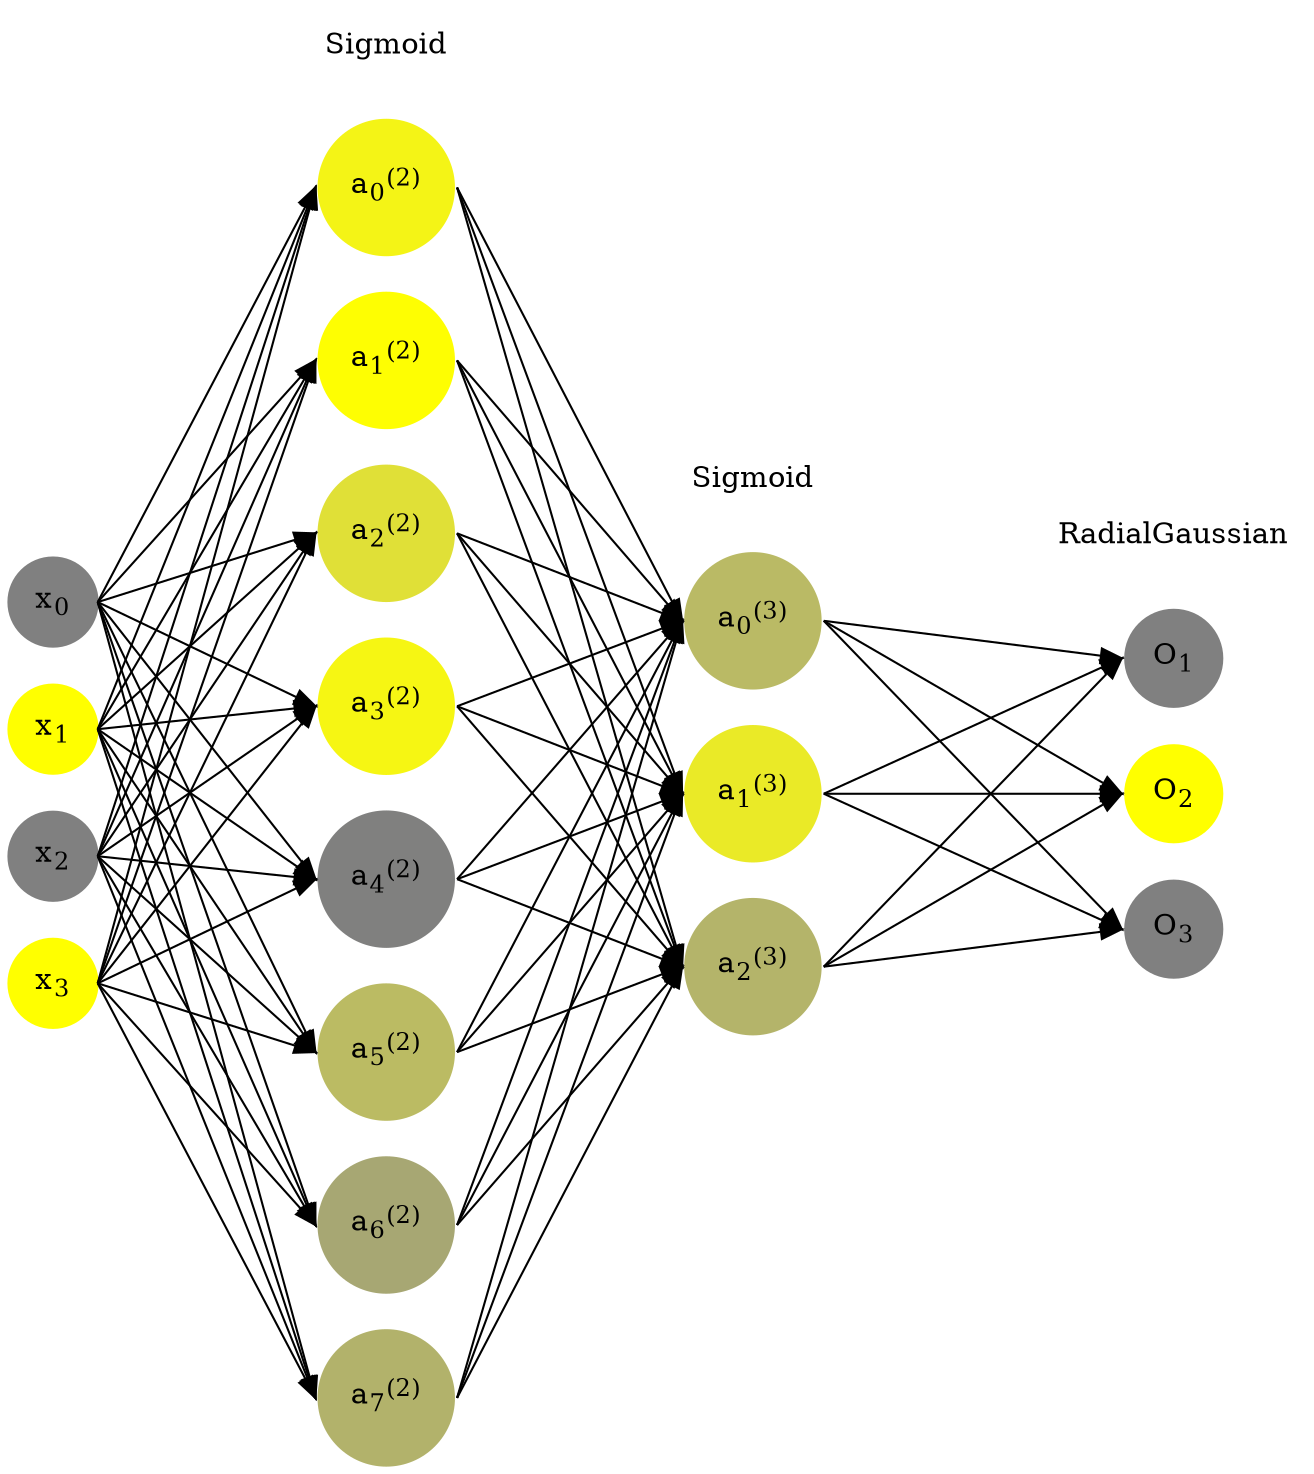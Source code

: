 digraph G {
	rankdir = LR;
	splines=false;
	edge[style=invis];
	ranksep= 1.4;
	{
	node [shape=circle, color="0.1667, 0.0, 0.5", style=filled, fillcolor="0.1667, 0.0, 0.5"];
	x0 [label=<x<sub>0</sub>>];
	}
	{
	node [shape=circle, color="0.1667, 1.0, 1.0", style=filled, fillcolor="0.1667, 1.0, 1.0"];
	x1 [label=<x<sub>1</sub>>];
	}
	{
	node [shape=circle, color="0.1667, 0.0, 0.5", style=filled, fillcolor="0.1667, 0.0, 0.5"];
	x2 [label=<x<sub>2</sub>>];
	}
	{
	node [shape=circle, color="0.1667, 1.0, 1.0", style=filled, fillcolor="0.1667, 1.0, 1.0"];
	x3 [label=<x<sub>3</sub>>];
	}
	{
	node [shape=circle, color="0.1667, 0.909104, 0.954552", style=filled, fillcolor="0.1667, 0.909104, 0.954552"];
	a02 [label=<a<sub>0</sub><sup>(2)</sup>>];
	}
	{
	node [shape=circle, color="0.1667, 0.989497, 0.994749", style=filled, fillcolor="0.1667, 0.989497, 0.994749"];
	a12 [label=<a<sub>1</sub><sup>(2)</sup>>];
	}
	{
	node [shape=circle, color="0.1667, 0.752461, 0.876231", style=filled, fillcolor="0.1667, 0.752461, 0.876231"];
	a22 [label=<a<sub>2</sub><sup>(2)</sup>>];
	}
	{
	node [shape=circle, color="0.1667, 0.922295, 0.961148", style=filled, fillcolor="0.1667, 0.922295, 0.961148"];
	a32 [label=<a<sub>3</sub><sup>(2)</sup>>];
	}
	{
	node [shape=circle, color="0.1667, 0.000670, 0.500335", style=filled, fillcolor="0.1667, 0.000670, 0.500335"];
	a42 [label=<a<sub>4</sub><sup>(2)</sup>>];
	}
	{
	node [shape=circle, color="0.1667, 0.468507, 0.734254", style=filled, fillcolor="0.1667, 0.468507, 0.734254"];
	a52 [label=<a<sub>5</sub><sup>(2)</sup>>];
	}
	{
	node [shape=circle, color="0.1667, 0.310044, 0.655022", style=filled, fillcolor="0.1667, 0.310044, 0.655022"];
	a62 [label=<a<sub>6</sub><sup>(2)</sup>>];
	}
	{
	node [shape=circle, color="0.1667, 0.395629, 0.697815", style=filled, fillcolor="0.1667, 0.395629, 0.697815"];
	a72 [label=<a<sub>7</sub><sup>(2)</sup>>];
	}
	{
	node [shape=circle, color="0.1667, 0.458880, 0.729440", style=filled, fillcolor="0.1667, 0.458880, 0.729440"];
	a03 [label=<a<sub>0</sub><sup>(3)</sup>>];
	}
	{
	node [shape=circle, color="0.1667, 0.832542, 0.916271", style=filled, fillcolor="0.1667, 0.832542, 0.916271"];
	a13 [label=<a<sub>1</sub><sup>(3)</sup>>];
	}
	{
	node [shape=circle, color="0.1667, 0.412171, 0.706085", style=filled, fillcolor="0.1667, 0.412171, 0.706085"];
	a23 [label=<a<sub>2</sub><sup>(3)</sup>>];
	}
	{
	node [shape=circle, color="0.1667, 0.0, 0.5", style=filled, fillcolor="0.1667, 0.0, 0.5"];
	O1 [label=<O<sub>1</sub>>];
	}
	{
	node [shape=circle, color="0.1667, 1.0, 1.0", style=filled, fillcolor="0.1667, 1.0, 1.0"];
	O2 [label=<O<sub>2</sub>>];
	}
	{
	node [shape=circle, color="0.1667, 0.0, 0.5", style=filled, fillcolor="0.1667, 0.0, 0.5"];
	O3 [label=<O<sub>3</sub>>];
	}
	{
	rank=same;
	x0->x1->x2->x3;
	}
	{
	rank=same;
	a02->a12->a22->a32->a42->a52->a62->a72;
	}
	{
	rank=same;
	a03->a13->a23;
	}
	{
	rank=same;
	O1->O2->O3;
	}
	l1 [shape=plaintext,label="Sigmoid"];
	l1->a02;
	{rank=same; l1;a02};
	l2 [shape=plaintext,label="Sigmoid"];
	l2->a03;
	{rank=same; l2;a03};
	l3 [shape=plaintext,label="RadialGaussian"];
	l3->O1;
	{rank=same; l3;O1};
edge[style=solid, tailport=e, headport=w];
	{x0;x1;x2;x3} -> {a02;a12;a22;a32;a42;a52;a62;a72};
	{a02;a12;a22;a32;a42;a52;a62;a72} -> {a03;a13;a23};
	{a03;a13;a23} -> {O1,O2,O3};
}